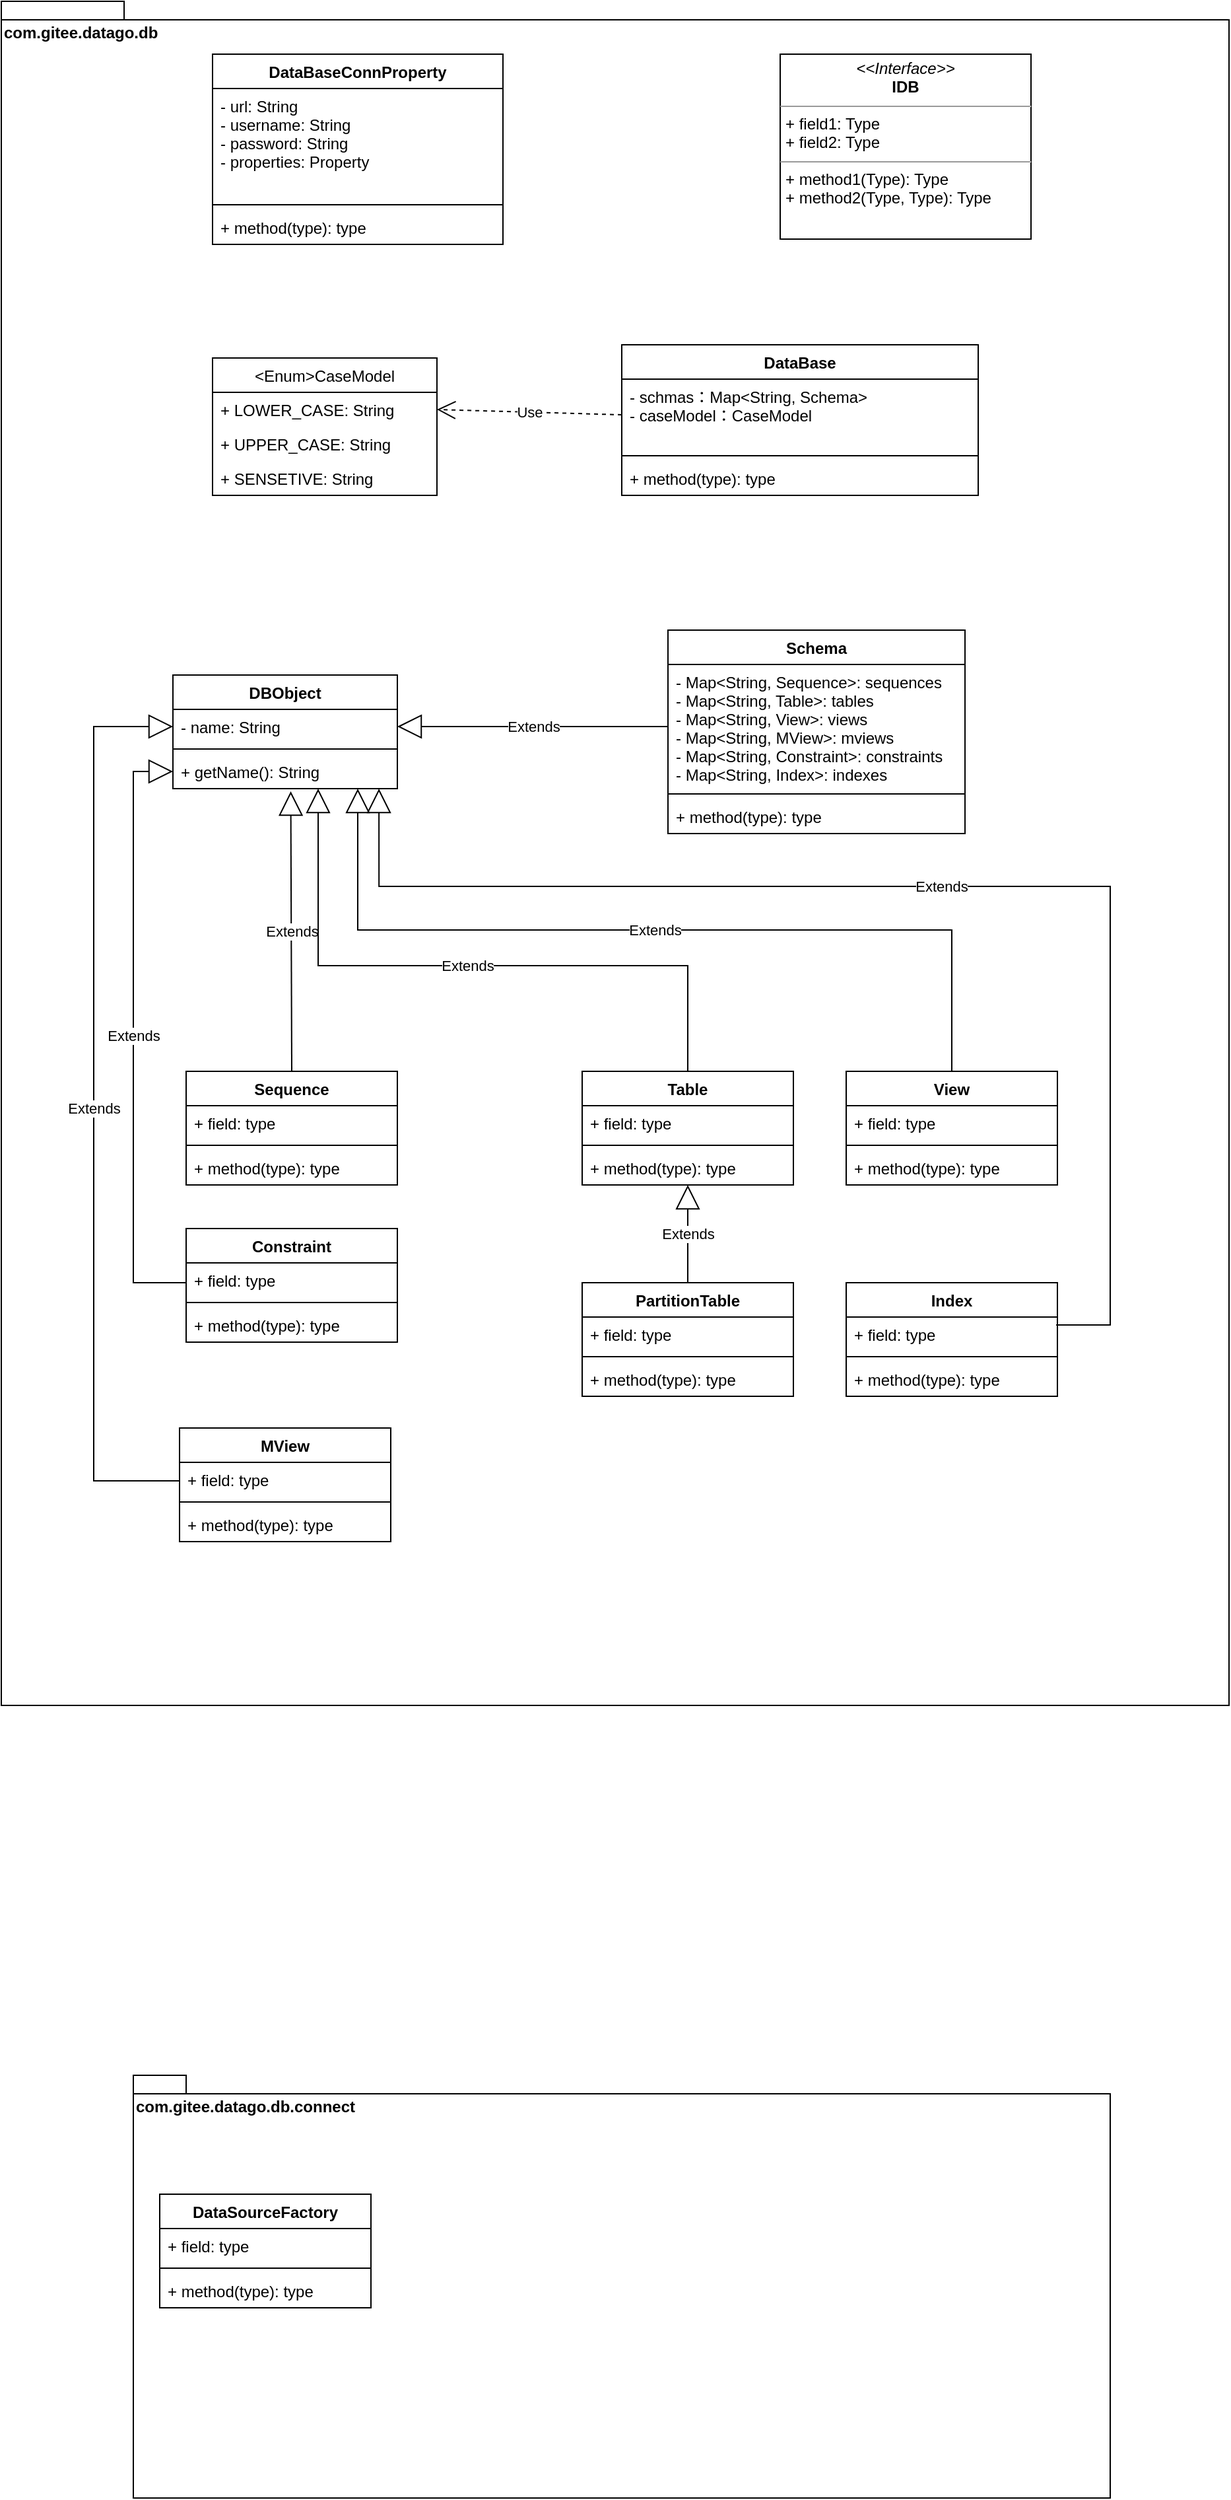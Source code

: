 <mxfile version="19.0.3" type="device"><diagram id="C5RBs43oDa-KdzZeNtuy" name="Page-1"><mxGraphModel dx="2249" dy="865" grid="1" gridSize="10" guides="1" tooltips="1" connect="1" arrows="1" fold="1" page="1" pageScale="1" pageWidth="827" pageHeight="1169" math="0" shadow="0"><root><mxCell id="WIyWlLk6GJQsqaUBKTNV-0"/><mxCell id="WIyWlLk6GJQsqaUBKTNV-1" parent="WIyWlLk6GJQsqaUBKTNV-0"/><mxCell id="E6Nx7AaHDgoKnL2slYdW-0" value="com.gitee.datago.db" style="shape=folder;fontStyle=1;spacingTop=10;tabWidth=40;tabHeight=14;tabPosition=left;html=1;verticalAlign=top;align=left;" vertex="1" parent="WIyWlLk6GJQsqaUBKTNV-1"><mxGeometry x="-120" y="240" width="930" height="1290" as="geometry"/></mxCell><mxCell id="E6Nx7AaHDgoKnL2slYdW-1" value="DataBaseConnProperty" style="swimlane;fontStyle=1;align=center;verticalAlign=top;childLayout=stackLayout;horizontal=1;startSize=26;horizontalStack=0;resizeParent=1;resizeParentMax=0;resizeLast=0;collapsible=1;marginBottom=0;" vertex="1" parent="WIyWlLk6GJQsqaUBKTNV-1"><mxGeometry x="40" y="280" width="220" height="144" as="geometry"/></mxCell><mxCell id="E6Nx7AaHDgoKnL2slYdW-2" value="- url: String&#10;- username: String&#10;- password: String&#10;- properties: Property" style="text;strokeColor=none;fillColor=none;align=left;verticalAlign=top;spacingLeft=4;spacingRight=4;overflow=hidden;rotatable=0;points=[[0,0.5],[1,0.5]];portConstraint=eastwest;" vertex="1" parent="E6Nx7AaHDgoKnL2slYdW-1"><mxGeometry y="26" width="220" height="84" as="geometry"/></mxCell><mxCell id="E6Nx7AaHDgoKnL2slYdW-3" value="" style="line;strokeWidth=1;fillColor=none;align=left;verticalAlign=middle;spacingTop=-1;spacingLeft=3;spacingRight=3;rotatable=0;labelPosition=right;points=[];portConstraint=eastwest;" vertex="1" parent="E6Nx7AaHDgoKnL2slYdW-1"><mxGeometry y="110" width="220" height="8" as="geometry"/></mxCell><mxCell id="E6Nx7AaHDgoKnL2slYdW-4" value="+ method(type): type" style="text;strokeColor=none;fillColor=none;align=left;verticalAlign=top;spacingLeft=4;spacingRight=4;overflow=hidden;rotatable=0;points=[[0,0.5],[1,0.5]];portConstraint=eastwest;" vertex="1" parent="E6Nx7AaHDgoKnL2slYdW-1"><mxGeometry y="118" width="220" height="26" as="geometry"/></mxCell><mxCell id="E6Nx7AaHDgoKnL2slYdW-5" value="&lt;span style=&quot;&quot;&gt;com.gitee.datago.db.connect&lt;br&gt;&lt;/span&gt;" style="shape=folder;fontStyle=1;spacingTop=10;tabWidth=40;tabHeight=14;tabPosition=left;html=1;verticalAlign=top;align=left;" vertex="1" parent="WIyWlLk6GJQsqaUBKTNV-1"><mxGeometry x="-20" y="1810" width="740" height="320" as="geometry"/></mxCell><mxCell id="E6Nx7AaHDgoKnL2slYdW-6" value="DataSourceFactory" style="swimlane;fontStyle=1;align=center;verticalAlign=top;childLayout=stackLayout;horizontal=1;startSize=26;horizontalStack=0;resizeParent=1;resizeParentMax=0;resizeLast=0;collapsible=1;marginBottom=0;" vertex="1" parent="WIyWlLk6GJQsqaUBKTNV-1"><mxGeometry y="1900" width="160" height="86" as="geometry"/></mxCell><mxCell id="E6Nx7AaHDgoKnL2slYdW-7" value="+ field: type" style="text;strokeColor=none;fillColor=none;align=left;verticalAlign=top;spacingLeft=4;spacingRight=4;overflow=hidden;rotatable=0;points=[[0,0.5],[1,0.5]];portConstraint=eastwest;" vertex="1" parent="E6Nx7AaHDgoKnL2slYdW-6"><mxGeometry y="26" width="160" height="26" as="geometry"/></mxCell><mxCell id="E6Nx7AaHDgoKnL2slYdW-8" value="" style="line;strokeWidth=1;fillColor=none;align=left;verticalAlign=middle;spacingTop=-1;spacingLeft=3;spacingRight=3;rotatable=0;labelPosition=right;points=[];portConstraint=eastwest;" vertex="1" parent="E6Nx7AaHDgoKnL2slYdW-6"><mxGeometry y="52" width="160" height="8" as="geometry"/></mxCell><mxCell id="E6Nx7AaHDgoKnL2slYdW-9" value="+ method(type): type" style="text;strokeColor=none;fillColor=none;align=left;verticalAlign=top;spacingLeft=4;spacingRight=4;overflow=hidden;rotatable=0;points=[[0,0.5],[1,0.5]];portConstraint=eastwest;" vertex="1" parent="E6Nx7AaHDgoKnL2slYdW-6"><mxGeometry y="60" width="160" height="26" as="geometry"/></mxCell><mxCell id="E6Nx7AaHDgoKnL2slYdW-14" value="&lt;p style=&quot;margin:0px;margin-top:4px;text-align:center;&quot;&gt;&lt;i&gt;&amp;lt;&amp;lt;Interface&amp;gt;&amp;gt;&lt;/i&gt;&lt;br&gt;&lt;b&gt;IDB&lt;/b&gt;&lt;/p&gt;&lt;hr size=&quot;1&quot;&gt;&lt;p style=&quot;margin:0px;margin-left:4px;&quot;&gt;+ field1: Type&lt;br&gt;+ field2: Type&lt;/p&gt;&lt;hr size=&quot;1&quot;&gt;&lt;p style=&quot;margin:0px;margin-left:4px;&quot;&gt;+ method1(Type): Type&lt;br&gt;+ method2(Type, Type): Type&lt;/p&gt;" style="verticalAlign=top;align=left;overflow=fill;fontSize=12;fontFamily=Helvetica;html=1;" vertex="1" parent="WIyWlLk6GJQsqaUBKTNV-1"><mxGeometry x="470" y="280" width="190" height="140" as="geometry"/></mxCell><mxCell id="E6Nx7AaHDgoKnL2slYdW-15" value="DataBase" style="swimlane;fontStyle=1;align=center;verticalAlign=top;childLayout=stackLayout;horizontal=1;startSize=26;horizontalStack=0;resizeParent=1;resizeParentMax=0;resizeLast=0;collapsible=1;marginBottom=0;" vertex="1" parent="WIyWlLk6GJQsqaUBKTNV-1"><mxGeometry x="350" y="500" width="270" height="114" as="geometry"/></mxCell><mxCell id="E6Nx7AaHDgoKnL2slYdW-16" value="- schmas：Map&lt;String, Schema&gt;&#10;- caseModel：CaseModel" style="text;strokeColor=none;fillColor=none;align=left;verticalAlign=top;spacingLeft=4;spacingRight=4;overflow=hidden;rotatable=0;points=[[0,0.5],[1,0.5]];portConstraint=eastwest;" vertex="1" parent="E6Nx7AaHDgoKnL2slYdW-15"><mxGeometry y="26" width="270" height="54" as="geometry"/></mxCell><mxCell id="E6Nx7AaHDgoKnL2slYdW-17" value="" style="line;strokeWidth=1;fillColor=none;align=left;verticalAlign=middle;spacingTop=-1;spacingLeft=3;spacingRight=3;rotatable=0;labelPosition=right;points=[];portConstraint=eastwest;" vertex="1" parent="E6Nx7AaHDgoKnL2slYdW-15"><mxGeometry y="80" width="270" height="8" as="geometry"/></mxCell><mxCell id="E6Nx7AaHDgoKnL2slYdW-18" value="+ method(type): type" style="text;strokeColor=none;fillColor=none;align=left;verticalAlign=top;spacingLeft=4;spacingRight=4;overflow=hidden;rotatable=0;points=[[0,0.5],[1,0.5]];portConstraint=eastwest;" vertex="1" parent="E6Nx7AaHDgoKnL2slYdW-15"><mxGeometry y="88" width="270" height="26" as="geometry"/></mxCell><mxCell id="E6Nx7AaHDgoKnL2slYdW-19" value="Schema" style="swimlane;fontStyle=1;align=center;verticalAlign=top;childLayout=stackLayout;horizontal=1;startSize=26;horizontalStack=0;resizeParent=1;resizeParentMax=0;resizeLast=0;collapsible=1;marginBottom=0;" vertex="1" parent="WIyWlLk6GJQsqaUBKTNV-1"><mxGeometry x="385" y="716" width="225" height="154" as="geometry"/></mxCell><mxCell id="E6Nx7AaHDgoKnL2slYdW-20" value="- Map&lt;String, Sequence&gt;: sequences&#10;- Map&lt;String, Table&gt;: tables&#10;- Map&lt;String, View&gt;: views&#10;- Map&lt;String, MView&gt;: mviews&#10;- Map&lt;String, Constraint&gt;: constraints&#10;- Map&lt;String, Index&gt;: indexes" style="text;strokeColor=none;fillColor=none;align=left;verticalAlign=top;spacingLeft=4;spacingRight=4;overflow=hidden;rotatable=0;points=[[0,0.5],[1,0.5]];portConstraint=eastwest;" vertex="1" parent="E6Nx7AaHDgoKnL2slYdW-19"><mxGeometry y="26" width="225" height="94" as="geometry"/></mxCell><mxCell id="E6Nx7AaHDgoKnL2slYdW-21" value="" style="line;strokeWidth=1;fillColor=none;align=left;verticalAlign=middle;spacingTop=-1;spacingLeft=3;spacingRight=3;rotatable=0;labelPosition=right;points=[];portConstraint=eastwest;" vertex="1" parent="E6Nx7AaHDgoKnL2slYdW-19"><mxGeometry y="120" width="225" height="8" as="geometry"/></mxCell><mxCell id="E6Nx7AaHDgoKnL2slYdW-22" value="+ method(type): type" style="text;strokeColor=none;fillColor=none;align=left;verticalAlign=top;spacingLeft=4;spacingRight=4;overflow=hidden;rotatable=0;points=[[0,0.5],[1,0.5]];portConstraint=eastwest;" vertex="1" parent="E6Nx7AaHDgoKnL2slYdW-19"><mxGeometry y="128" width="225" height="26" as="geometry"/></mxCell><mxCell id="E6Nx7AaHDgoKnL2slYdW-23" value="&lt;Enum&gt;CaseModel" style="swimlane;fontStyle=0;childLayout=stackLayout;horizontal=1;startSize=26;fillColor=none;horizontalStack=0;resizeParent=1;resizeParentMax=0;resizeLast=0;collapsible=1;marginBottom=0;" vertex="1" parent="WIyWlLk6GJQsqaUBKTNV-1"><mxGeometry x="40" y="510" width="170" height="104" as="geometry"/></mxCell><mxCell id="E6Nx7AaHDgoKnL2slYdW-24" value="+ LOWER_CASE: String" style="text;strokeColor=none;fillColor=none;align=left;verticalAlign=top;spacingLeft=4;spacingRight=4;overflow=hidden;rotatable=0;points=[[0,0.5],[1,0.5]];portConstraint=eastwest;" vertex="1" parent="E6Nx7AaHDgoKnL2slYdW-23"><mxGeometry y="26" width="170" height="26" as="geometry"/></mxCell><mxCell id="E6Nx7AaHDgoKnL2slYdW-25" value="+ UPPER_CASE: String" style="text;strokeColor=none;fillColor=none;align=left;verticalAlign=top;spacingLeft=4;spacingRight=4;overflow=hidden;rotatable=0;points=[[0,0.5],[1,0.5]];portConstraint=eastwest;" vertex="1" parent="E6Nx7AaHDgoKnL2slYdW-23"><mxGeometry y="52" width="170" height="26" as="geometry"/></mxCell><mxCell id="E6Nx7AaHDgoKnL2slYdW-26" value="+ SENSETIVE: String" style="text;strokeColor=none;fillColor=none;align=left;verticalAlign=top;spacingLeft=4;spacingRight=4;overflow=hidden;rotatable=0;points=[[0,0.5],[1,0.5]];portConstraint=eastwest;" vertex="1" parent="E6Nx7AaHDgoKnL2slYdW-23"><mxGeometry y="78" width="170" height="26" as="geometry"/></mxCell><mxCell id="E6Nx7AaHDgoKnL2slYdW-28" value="Use" style="endArrow=open;endSize=12;dashed=1;html=1;rounded=0;entryX=1;entryY=0.5;entryDx=0;entryDy=0;exitX=0;exitY=0.5;exitDx=0;exitDy=0;" edge="1" parent="WIyWlLk6GJQsqaUBKTNV-1" source="E6Nx7AaHDgoKnL2slYdW-16" target="E6Nx7AaHDgoKnL2slYdW-24"><mxGeometry width="160" relative="1" as="geometry"><mxPoint x="380" y="520" as="sourcePoint"/><mxPoint x="540" y="520" as="targetPoint"/></mxGeometry></mxCell><mxCell id="E6Nx7AaHDgoKnL2slYdW-29" value="Table" style="swimlane;fontStyle=1;align=center;verticalAlign=top;childLayout=stackLayout;horizontal=1;startSize=26;horizontalStack=0;resizeParent=1;resizeParentMax=0;resizeLast=0;collapsible=1;marginBottom=0;" vertex="1" parent="WIyWlLk6GJQsqaUBKTNV-1"><mxGeometry x="320" y="1050" width="160" height="86" as="geometry"/></mxCell><mxCell id="E6Nx7AaHDgoKnL2slYdW-30" value="+ field: type" style="text;strokeColor=none;fillColor=none;align=left;verticalAlign=top;spacingLeft=4;spacingRight=4;overflow=hidden;rotatable=0;points=[[0,0.5],[1,0.5]];portConstraint=eastwest;" vertex="1" parent="E6Nx7AaHDgoKnL2slYdW-29"><mxGeometry y="26" width="160" height="26" as="geometry"/></mxCell><mxCell id="E6Nx7AaHDgoKnL2slYdW-31" value="" style="line;strokeWidth=1;fillColor=none;align=left;verticalAlign=middle;spacingTop=-1;spacingLeft=3;spacingRight=3;rotatable=0;labelPosition=right;points=[];portConstraint=eastwest;" vertex="1" parent="E6Nx7AaHDgoKnL2slYdW-29"><mxGeometry y="52" width="160" height="8" as="geometry"/></mxCell><mxCell id="E6Nx7AaHDgoKnL2slYdW-32" value="+ method(type): type" style="text;strokeColor=none;fillColor=none;align=left;verticalAlign=top;spacingLeft=4;spacingRight=4;overflow=hidden;rotatable=0;points=[[0,0.5],[1,0.5]];portConstraint=eastwest;" vertex="1" parent="E6Nx7AaHDgoKnL2slYdW-29"><mxGeometry y="60" width="160" height="26" as="geometry"/></mxCell><mxCell id="E6Nx7AaHDgoKnL2slYdW-33" value="Sequence" style="swimlane;fontStyle=1;align=center;verticalAlign=top;childLayout=stackLayout;horizontal=1;startSize=26;horizontalStack=0;resizeParent=1;resizeParentMax=0;resizeLast=0;collapsible=1;marginBottom=0;" vertex="1" parent="WIyWlLk6GJQsqaUBKTNV-1"><mxGeometry x="20" y="1050" width="160" height="86" as="geometry"/></mxCell><mxCell id="E6Nx7AaHDgoKnL2slYdW-34" value="+ field: type" style="text;strokeColor=none;fillColor=none;align=left;verticalAlign=top;spacingLeft=4;spacingRight=4;overflow=hidden;rotatable=0;points=[[0,0.5],[1,0.5]];portConstraint=eastwest;" vertex="1" parent="E6Nx7AaHDgoKnL2slYdW-33"><mxGeometry y="26" width="160" height="26" as="geometry"/></mxCell><mxCell id="E6Nx7AaHDgoKnL2slYdW-35" value="" style="line;strokeWidth=1;fillColor=none;align=left;verticalAlign=middle;spacingTop=-1;spacingLeft=3;spacingRight=3;rotatable=0;labelPosition=right;points=[];portConstraint=eastwest;" vertex="1" parent="E6Nx7AaHDgoKnL2slYdW-33"><mxGeometry y="52" width="160" height="8" as="geometry"/></mxCell><mxCell id="E6Nx7AaHDgoKnL2slYdW-36" value="+ method(type): type" style="text;strokeColor=none;fillColor=none;align=left;verticalAlign=top;spacingLeft=4;spacingRight=4;overflow=hidden;rotatable=0;points=[[0,0.5],[1,0.5]];portConstraint=eastwest;" vertex="1" parent="E6Nx7AaHDgoKnL2slYdW-33"><mxGeometry y="60" width="160" height="26" as="geometry"/></mxCell><mxCell id="E6Nx7AaHDgoKnL2slYdW-37" value="View" style="swimlane;fontStyle=1;align=center;verticalAlign=top;childLayout=stackLayout;horizontal=1;startSize=26;horizontalStack=0;resizeParent=1;resizeParentMax=0;resizeLast=0;collapsible=1;marginBottom=0;" vertex="1" parent="WIyWlLk6GJQsqaUBKTNV-1"><mxGeometry x="520" y="1050" width="160" height="86" as="geometry"/></mxCell><mxCell id="E6Nx7AaHDgoKnL2slYdW-38" value="+ field: type" style="text;strokeColor=none;fillColor=none;align=left;verticalAlign=top;spacingLeft=4;spacingRight=4;overflow=hidden;rotatable=0;points=[[0,0.5],[1,0.5]];portConstraint=eastwest;" vertex="1" parent="E6Nx7AaHDgoKnL2slYdW-37"><mxGeometry y="26" width="160" height="26" as="geometry"/></mxCell><mxCell id="E6Nx7AaHDgoKnL2slYdW-39" value="" style="line;strokeWidth=1;fillColor=none;align=left;verticalAlign=middle;spacingTop=-1;spacingLeft=3;spacingRight=3;rotatable=0;labelPosition=right;points=[];portConstraint=eastwest;" vertex="1" parent="E6Nx7AaHDgoKnL2slYdW-37"><mxGeometry y="52" width="160" height="8" as="geometry"/></mxCell><mxCell id="E6Nx7AaHDgoKnL2slYdW-40" value="+ method(type): type" style="text;strokeColor=none;fillColor=none;align=left;verticalAlign=top;spacingLeft=4;spacingRight=4;overflow=hidden;rotatable=0;points=[[0,0.5],[1,0.5]];portConstraint=eastwest;" vertex="1" parent="E6Nx7AaHDgoKnL2slYdW-37"><mxGeometry y="60" width="160" height="26" as="geometry"/></mxCell><mxCell id="E6Nx7AaHDgoKnL2slYdW-41" value="MView" style="swimlane;fontStyle=1;align=center;verticalAlign=top;childLayout=stackLayout;horizontal=1;startSize=26;horizontalStack=0;resizeParent=1;resizeParentMax=0;resizeLast=0;collapsible=1;marginBottom=0;" vertex="1" parent="WIyWlLk6GJQsqaUBKTNV-1"><mxGeometry x="15" y="1320" width="160" height="86" as="geometry"/></mxCell><mxCell id="E6Nx7AaHDgoKnL2slYdW-42" value="+ field: type" style="text;strokeColor=none;fillColor=none;align=left;verticalAlign=top;spacingLeft=4;spacingRight=4;overflow=hidden;rotatable=0;points=[[0,0.5],[1,0.5]];portConstraint=eastwest;" vertex="1" parent="E6Nx7AaHDgoKnL2slYdW-41"><mxGeometry y="26" width="160" height="26" as="geometry"/></mxCell><mxCell id="E6Nx7AaHDgoKnL2slYdW-43" value="" style="line;strokeWidth=1;fillColor=none;align=left;verticalAlign=middle;spacingTop=-1;spacingLeft=3;spacingRight=3;rotatable=0;labelPosition=right;points=[];portConstraint=eastwest;" vertex="1" parent="E6Nx7AaHDgoKnL2slYdW-41"><mxGeometry y="52" width="160" height="8" as="geometry"/></mxCell><mxCell id="E6Nx7AaHDgoKnL2slYdW-44" value="+ method(type): type" style="text;strokeColor=none;fillColor=none;align=left;verticalAlign=top;spacingLeft=4;spacingRight=4;overflow=hidden;rotatable=0;points=[[0,0.5],[1,0.5]];portConstraint=eastwest;" vertex="1" parent="E6Nx7AaHDgoKnL2slYdW-41"><mxGeometry y="60" width="160" height="26" as="geometry"/></mxCell><mxCell id="E6Nx7AaHDgoKnL2slYdW-45" value="Constraint" style="swimlane;fontStyle=1;align=center;verticalAlign=top;childLayout=stackLayout;horizontal=1;startSize=26;horizontalStack=0;resizeParent=1;resizeParentMax=0;resizeLast=0;collapsible=1;marginBottom=0;" vertex="1" parent="WIyWlLk6GJQsqaUBKTNV-1"><mxGeometry x="20" y="1169" width="160" height="86" as="geometry"/></mxCell><mxCell id="E6Nx7AaHDgoKnL2slYdW-46" value="+ field: type" style="text;strokeColor=none;fillColor=none;align=left;verticalAlign=top;spacingLeft=4;spacingRight=4;overflow=hidden;rotatable=0;points=[[0,0.5],[1,0.5]];portConstraint=eastwest;" vertex="1" parent="E6Nx7AaHDgoKnL2slYdW-45"><mxGeometry y="26" width="160" height="26" as="geometry"/></mxCell><mxCell id="E6Nx7AaHDgoKnL2slYdW-47" value="" style="line;strokeWidth=1;fillColor=none;align=left;verticalAlign=middle;spacingTop=-1;spacingLeft=3;spacingRight=3;rotatable=0;labelPosition=right;points=[];portConstraint=eastwest;" vertex="1" parent="E6Nx7AaHDgoKnL2slYdW-45"><mxGeometry y="52" width="160" height="8" as="geometry"/></mxCell><mxCell id="E6Nx7AaHDgoKnL2slYdW-48" value="+ method(type): type" style="text;strokeColor=none;fillColor=none;align=left;verticalAlign=top;spacingLeft=4;spacingRight=4;overflow=hidden;rotatable=0;points=[[0,0.5],[1,0.5]];portConstraint=eastwest;" vertex="1" parent="E6Nx7AaHDgoKnL2slYdW-45"><mxGeometry y="60" width="160" height="26" as="geometry"/></mxCell><mxCell id="E6Nx7AaHDgoKnL2slYdW-49" value="Index" style="swimlane;fontStyle=1;align=center;verticalAlign=top;childLayout=stackLayout;horizontal=1;startSize=26;horizontalStack=0;resizeParent=1;resizeParentMax=0;resizeLast=0;collapsible=1;marginBottom=0;" vertex="1" parent="WIyWlLk6GJQsqaUBKTNV-1"><mxGeometry x="520" y="1210" width="160" height="86" as="geometry"/></mxCell><mxCell id="E6Nx7AaHDgoKnL2slYdW-50" value="+ field: type" style="text;strokeColor=none;fillColor=none;align=left;verticalAlign=top;spacingLeft=4;spacingRight=4;overflow=hidden;rotatable=0;points=[[0,0.5],[1,0.5]];portConstraint=eastwest;" vertex="1" parent="E6Nx7AaHDgoKnL2slYdW-49"><mxGeometry y="26" width="160" height="26" as="geometry"/></mxCell><mxCell id="E6Nx7AaHDgoKnL2slYdW-51" value="" style="line;strokeWidth=1;fillColor=none;align=left;verticalAlign=middle;spacingTop=-1;spacingLeft=3;spacingRight=3;rotatable=0;labelPosition=right;points=[];portConstraint=eastwest;" vertex="1" parent="E6Nx7AaHDgoKnL2slYdW-49"><mxGeometry y="52" width="160" height="8" as="geometry"/></mxCell><mxCell id="E6Nx7AaHDgoKnL2slYdW-52" value="+ method(type): type" style="text;strokeColor=none;fillColor=none;align=left;verticalAlign=top;spacingLeft=4;spacingRight=4;overflow=hidden;rotatable=0;points=[[0,0.5],[1,0.5]];portConstraint=eastwest;" vertex="1" parent="E6Nx7AaHDgoKnL2slYdW-49"><mxGeometry y="60" width="160" height="26" as="geometry"/></mxCell><mxCell id="E6Nx7AaHDgoKnL2slYdW-53" value="PartitionTable" style="swimlane;fontStyle=1;align=center;verticalAlign=top;childLayout=stackLayout;horizontal=1;startSize=26;horizontalStack=0;resizeParent=1;resizeParentMax=0;resizeLast=0;collapsible=1;marginBottom=0;" vertex="1" parent="WIyWlLk6GJQsqaUBKTNV-1"><mxGeometry x="320" y="1210" width="160" height="86" as="geometry"/></mxCell><mxCell id="E6Nx7AaHDgoKnL2slYdW-54" value="+ field: type" style="text;strokeColor=none;fillColor=none;align=left;verticalAlign=top;spacingLeft=4;spacingRight=4;overflow=hidden;rotatable=0;points=[[0,0.5],[1,0.5]];portConstraint=eastwest;" vertex="1" parent="E6Nx7AaHDgoKnL2slYdW-53"><mxGeometry y="26" width="160" height="26" as="geometry"/></mxCell><mxCell id="E6Nx7AaHDgoKnL2slYdW-55" value="" style="line;strokeWidth=1;fillColor=none;align=left;verticalAlign=middle;spacingTop=-1;spacingLeft=3;spacingRight=3;rotatable=0;labelPosition=right;points=[];portConstraint=eastwest;" vertex="1" parent="E6Nx7AaHDgoKnL2slYdW-53"><mxGeometry y="52" width="160" height="8" as="geometry"/></mxCell><mxCell id="E6Nx7AaHDgoKnL2slYdW-56" value="+ method(type): type" style="text;strokeColor=none;fillColor=none;align=left;verticalAlign=top;spacingLeft=4;spacingRight=4;overflow=hidden;rotatable=0;points=[[0,0.5],[1,0.5]];portConstraint=eastwest;" vertex="1" parent="E6Nx7AaHDgoKnL2slYdW-53"><mxGeometry y="60" width="160" height="26" as="geometry"/></mxCell><mxCell id="E6Nx7AaHDgoKnL2slYdW-57" value="Extends" style="endArrow=block;endSize=16;endFill=0;html=1;rounded=0;" edge="1" parent="WIyWlLk6GJQsqaUBKTNV-1" source="E6Nx7AaHDgoKnL2slYdW-53" target="E6Nx7AaHDgoKnL2slYdW-32"><mxGeometry width="160" relative="1" as="geometry"><mxPoint x="340" y="1320" as="sourcePoint"/><mxPoint x="500" y="1320" as="targetPoint"/></mxGeometry></mxCell><mxCell id="E6Nx7AaHDgoKnL2slYdW-58" value="DBObject" style="swimlane;fontStyle=1;align=center;verticalAlign=top;childLayout=stackLayout;horizontal=1;startSize=26;horizontalStack=0;resizeParent=1;resizeParentMax=0;resizeLast=0;collapsible=1;marginBottom=0;" vertex="1" parent="WIyWlLk6GJQsqaUBKTNV-1"><mxGeometry x="10" y="750" width="170" height="86" as="geometry"/></mxCell><mxCell id="E6Nx7AaHDgoKnL2slYdW-59" value="- name: String" style="text;strokeColor=none;fillColor=none;align=left;verticalAlign=top;spacingLeft=4;spacingRight=4;overflow=hidden;rotatable=0;points=[[0,0.5],[1,0.5]];portConstraint=eastwest;" vertex="1" parent="E6Nx7AaHDgoKnL2slYdW-58"><mxGeometry y="26" width="170" height="26" as="geometry"/></mxCell><mxCell id="E6Nx7AaHDgoKnL2slYdW-60" value="" style="line;strokeWidth=1;fillColor=none;align=left;verticalAlign=middle;spacingTop=-1;spacingLeft=3;spacingRight=3;rotatable=0;labelPosition=right;points=[];portConstraint=eastwest;" vertex="1" parent="E6Nx7AaHDgoKnL2slYdW-58"><mxGeometry y="52" width="170" height="8" as="geometry"/></mxCell><mxCell id="E6Nx7AaHDgoKnL2slYdW-61" value="+ getName(): String" style="text;strokeColor=none;fillColor=none;align=left;verticalAlign=top;spacingLeft=4;spacingRight=4;overflow=hidden;rotatable=0;points=[[0,0.5],[1,0.5]];portConstraint=eastwest;" vertex="1" parent="E6Nx7AaHDgoKnL2slYdW-58"><mxGeometry y="60" width="170" height="26" as="geometry"/></mxCell><mxCell id="E6Nx7AaHDgoKnL2slYdW-62" value="Extends" style="endArrow=block;endSize=16;endFill=0;html=1;rounded=0;entryX=0.525;entryY=1.077;entryDx=0;entryDy=0;entryPerimeter=0;exitX=0.5;exitY=0;exitDx=0;exitDy=0;" edge="1" parent="WIyWlLk6GJQsqaUBKTNV-1" source="E6Nx7AaHDgoKnL2slYdW-33" target="E6Nx7AaHDgoKnL2slYdW-61"><mxGeometry width="160" relative="1" as="geometry"><mxPoint x="-180" y="990" as="sourcePoint"/><mxPoint x="-20" y="990" as="targetPoint"/></mxGeometry></mxCell><mxCell id="E6Nx7AaHDgoKnL2slYdW-63" value="Extends" style="endArrow=block;endSize=16;endFill=0;html=1;rounded=0;entryX=1;entryY=0.5;entryDx=0;entryDy=0;" edge="1" parent="WIyWlLk6GJQsqaUBKTNV-1" source="E6Nx7AaHDgoKnL2slYdW-20" target="E6Nx7AaHDgoKnL2slYdW-59"><mxGeometry width="160" relative="1" as="geometry"><mxPoint x="300" y="960" as="sourcePoint"/><mxPoint x="460" y="960" as="targetPoint"/></mxGeometry></mxCell><mxCell id="E6Nx7AaHDgoKnL2slYdW-64" value="Extends" style="endArrow=block;endSize=16;endFill=0;html=1;rounded=0;exitX=0.5;exitY=0;exitDx=0;exitDy=0;edgeStyle=orthogonalEdgeStyle;" edge="1" parent="WIyWlLk6GJQsqaUBKTNV-1" source="E6Nx7AaHDgoKnL2slYdW-29" target="E6Nx7AaHDgoKnL2slYdW-61"><mxGeometry width="160" relative="1" as="geometry"><mxPoint x="-290" y="1010" as="sourcePoint"/><mxPoint x="100" y="850" as="targetPoint"/><Array as="points"><mxPoint x="400" y="970"/><mxPoint x="120" y="970"/></Array></mxGeometry></mxCell><mxCell id="E6Nx7AaHDgoKnL2slYdW-65" value="Extends" style="endArrow=block;endSize=16;endFill=0;html=1;rounded=0;exitX=0.5;exitY=0;exitDx=0;exitDy=0;edgeStyle=orthogonalEdgeStyle;" edge="1" parent="WIyWlLk6GJQsqaUBKTNV-1" source="E6Nx7AaHDgoKnL2slYdW-37" target="E6Nx7AaHDgoKnL2slYdW-61"><mxGeometry width="160" relative="1" as="geometry"><mxPoint x="-240" y="1080" as="sourcePoint"/><mxPoint x="150" y="820" as="targetPoint"/><Array as="points"><mxPoint x="600" y="943"/><mxPoint x="150" y="943"/></Array></mxGeometry></mxCell><mxCell id="E6Nx7AaHDgoKnL2slYdW-66" value="Extends" style="endArrow=block;endSize=16;endFill=0;html=1;rounded=0;exitX=0;exitY=0.5;exitDx=0;exitDy=0;edgeStyle=orthogonalEdgeStyle;entryX=0;entryY=0.5;entryDx=0;entryDy=0;" edge="1" parent="WIyWlLk6GJQsqaUBKTNV-1" source="E6Nx7AaHDgoKnL2slYdW-42" target="E6Nx7AaHDgoKnL2slYdW-59"><mxGeometry width="160" relative="1" as="geometry"><mxPoint x="-290" y="1200" as="sourcePoint"/><mxPoint x="-150" y="920" as="targetPoint"/><Array as="points"><mxPoint x="15" y="1360"/><mxPoint x="-50" y="1360"/><mxPoint x="-50" y="789"/></Array></mxGeometry></mxCell><mxCell id="E6Nx7AaHDgoKnL2slYdW-67" value="Extends" style="endArrow=block;endSize=16;endFill=0;html=1;rounded=0;entryX=0;entryY=0.5;entryDx=0;entryDy=0;exitX=0;exitY=0.5;exitDx=0;exitDy=0;edgeStyle=orthogonalEdgeStyle;" edge="1" parent="WIyWlLk6GJQsqaUBKTNV-1" source="E6Nx7AaHDgoKnL2slYdW-46" target="E6Nx7AaHDgoKnL2slYdW-61"><mxGeometry width="160" relative="1" as="geometry"><mxPoint x="-260" y="1200" as="sourcePoint"/><mxPoint x="-100" y="1200" as="targetPoint"/><Array as="points"><mxPoint x="20" y="1210"/><mxPoint x="-20" y="1210"/><mxPoint x="-20" y="823"/></Array></mxGeometry></mxCell><mxCell id="E6Nx7AaHDgoKnL2slYdW-68" value="Extends" style="endArrow=block;endSize=16;endFill=0;html=1;rounded=0;entryX=0.918;entryY=1;entryDx=0;entryDy=0;exitX=0.994;exitY=0.231;exitDx=0;exitDy=0;edgeStyle=orthogonalEdgeStyle;entryPerimeter=0;exitPerimeter=0;" edge="1" parent="WIyWlLk6GJQsqaUBKTNV-1" source="E6Nx7AaHDgoKnL2slYdW-50" target="E6Nx7AaHDgoKnL2slYdW-61"><mxGeometry width="160" relative="1" as="geometry"><mxPoint x="880" y="950" as="sourcePoint"/><mxPoint x="1040" y="950" as="targetPoint"/><Array as="points"><mxPoint x="720" y="1242"/><mxPoint x="720" y="910"/><mxPoint x="166" y="910"/></Array></mxGeometry></mxCell></root></mxGraphModel></diagram></mxfile>